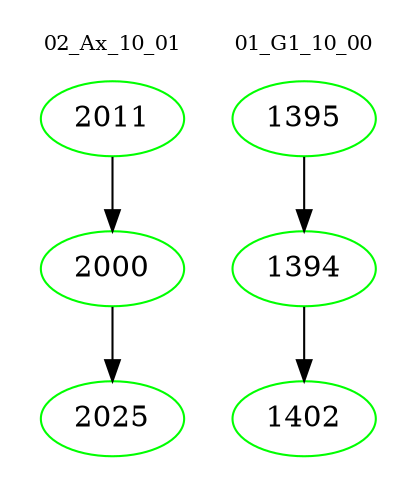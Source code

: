 digraph{
subgraph cluster_0 {
color = white
label = "02_Ax_10_01";
fontsize=10;
T0_2011 [label="2011", color="green"]
T0_2011 -> T0_2000 [color="black"]
T0_2000 [label="2000", color="green"]
T0_2000 -> T0_2025 [color="black"]
T0_2025 [label="2025", color="green"]
}
subgraph cluster_1 {
color = white
label = "01_G1_10_00";
fontsize=10;
T1_1395 [label="1395", color="green"]
T1_1395 -> T1_1394 [color="black"]
T1_1394 [label="1394", color="green"]
T1_1394 -> T1_1402 [color="black"]
T1_1402 [label="1402", color="green"]
}
}
